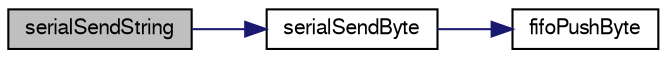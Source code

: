 digraph "serialSendString"
{
  edge [fontname="FreeSans",fontsize="10",labelfontname="FreeSans",labelfontsize="10"];
  node [fontname="FreeSans",fontsize="10",shape=record];
  rankdir="LR";
  Node1 [label="serialSendString",height=0.2,width=0.4,color="black", fillcolor="grey75", style="filled" fontcolor="black"];
  Node1 -> Node2 [color="midnightblue",fontsize="10",style="solid",fontname="FreeSans"];
  Node2 [label="serialSendByte",height=0.2,width=0.4,color="black", fillcolor="white", style="filled",URL="$group__serial.html#ga502d5813f57028a04bb85a92b94302a6",tooltip="writes a byte (8 Bit) the send-buffer"];
  Node2 -> Node3 [color="midnightblue",fontsize="10",style="solid",fontname="FreeSans"];
  Node3 [label="fifoPushByte",height=0.2,width=0.4,color="black", fillcolor="white", style="filled",URL="$group__fifo.html#ga7f66fc4c1e2b86afea5c325ee45e60ec",tooltip="writes a byte to a FIFO-buffer"];
}
